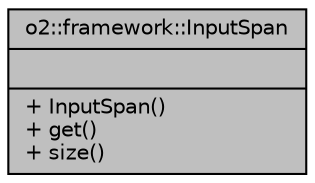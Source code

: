 digraph "o2::framework::InputSpan"
{
 // INTERACTIVE_SVG=YES
  bgcolor="transparent";
  edge [fontname="Helvetica",fontsize="10",labelfontname="Helvetica",labelfontsize="10"];
  node [fontname="Helvetica",fontsize="10",shape=record];
  Node1 [label="{o2::framework::InputSpan\n||+ InputSpan()\l+ get()\l+ size()\l}",height=0.2,width=0.4,color="black", fillcolor="grey75", style="filled" fontcolor="black"];
}
